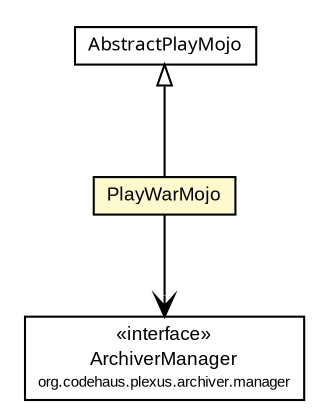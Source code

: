 #!/usr/local/bin/dot
#
# Class diagram 
# Generated by UmlGraph version 4.6 (http://www.spinellis.gr/sw/umlgraph)
#

digraph G {
	edge [fontname="arial",fontsize=10,labelfontname="arial",labelfontsize=10];
	node [fontname="arial",fontsize=10,shape=plaintext];
	// com.google.code.play.PlayWarMojo
	c167 [label=<<table border="0" cellborder="1" cellspacing="0" cellpadding="2" port="p" bgcolor="lemonChiffon" href="./PlayWarMojo.html">
		<tr><td><table border="0" cellspacing="0" cellpadding="1">
			<tr><td> PlayWarMojo </td></tr>
		</table></td></tr>
		</table>>, fontname="arial", fontcolor="black", fontsize=9.0];
	// com.google.code.play.AbstractPlayMojo
	c173 [label=<<table border="0" cellborder="1" cellspacing="0" cellpadding="2" port="p" href="./AbstractPlayMojo.html">
		<tr><td><table border="0" cellspacing="0" cellpadding="1">
			<tr><td><font face="ariali"> AbstractPlayMojo </font></td></tr>
		</table></td></tr>
		</table>>, fontname="arial", fontcolor="black", fontsize=9.0];
	//com.google.code.play.PlayWarMojo extends com.google.code.play.AbstractPlayMojo
	c173:p -> c167:p [dir=back,arrowtail=empty];
	// com.google.code.play.PlayWarMojo NAVASSOC org.codehaus.plexus.archiver.manager.ArchiverManager
	c167:p -> c175:p [taillabel="", label="", headlabel="", fontname="arial", fontcolor="black", fontsize=10.0, color="black", arrowhead=open];
	// org.codehaus.plexus.archiver.manager.ArchiverManager
	c175 [label=<<table border="0" cellborder="1" cellspacing="0" cellpadding="2" port="p" href="http://java.sun.com/j2se/1.4.2/docs/api/org/codehaus/plexus/archiver/manager/ArchiverManager.html">
		<tr><td><table border="0" cellspacing="0" cellpadding="1">
			<tr><td> &laquo;interface&raquo; </td></tr>
			<tr><td> ArchiverManager </td></tr>
			<tr><td><font point-size="7.0"> org.codehaus.plexus.archiver.manager </font></td></tr>
		</table></td></tr>
		</table>>, fontname="arial", fontcolor="black", fontsize=9.0];
}

